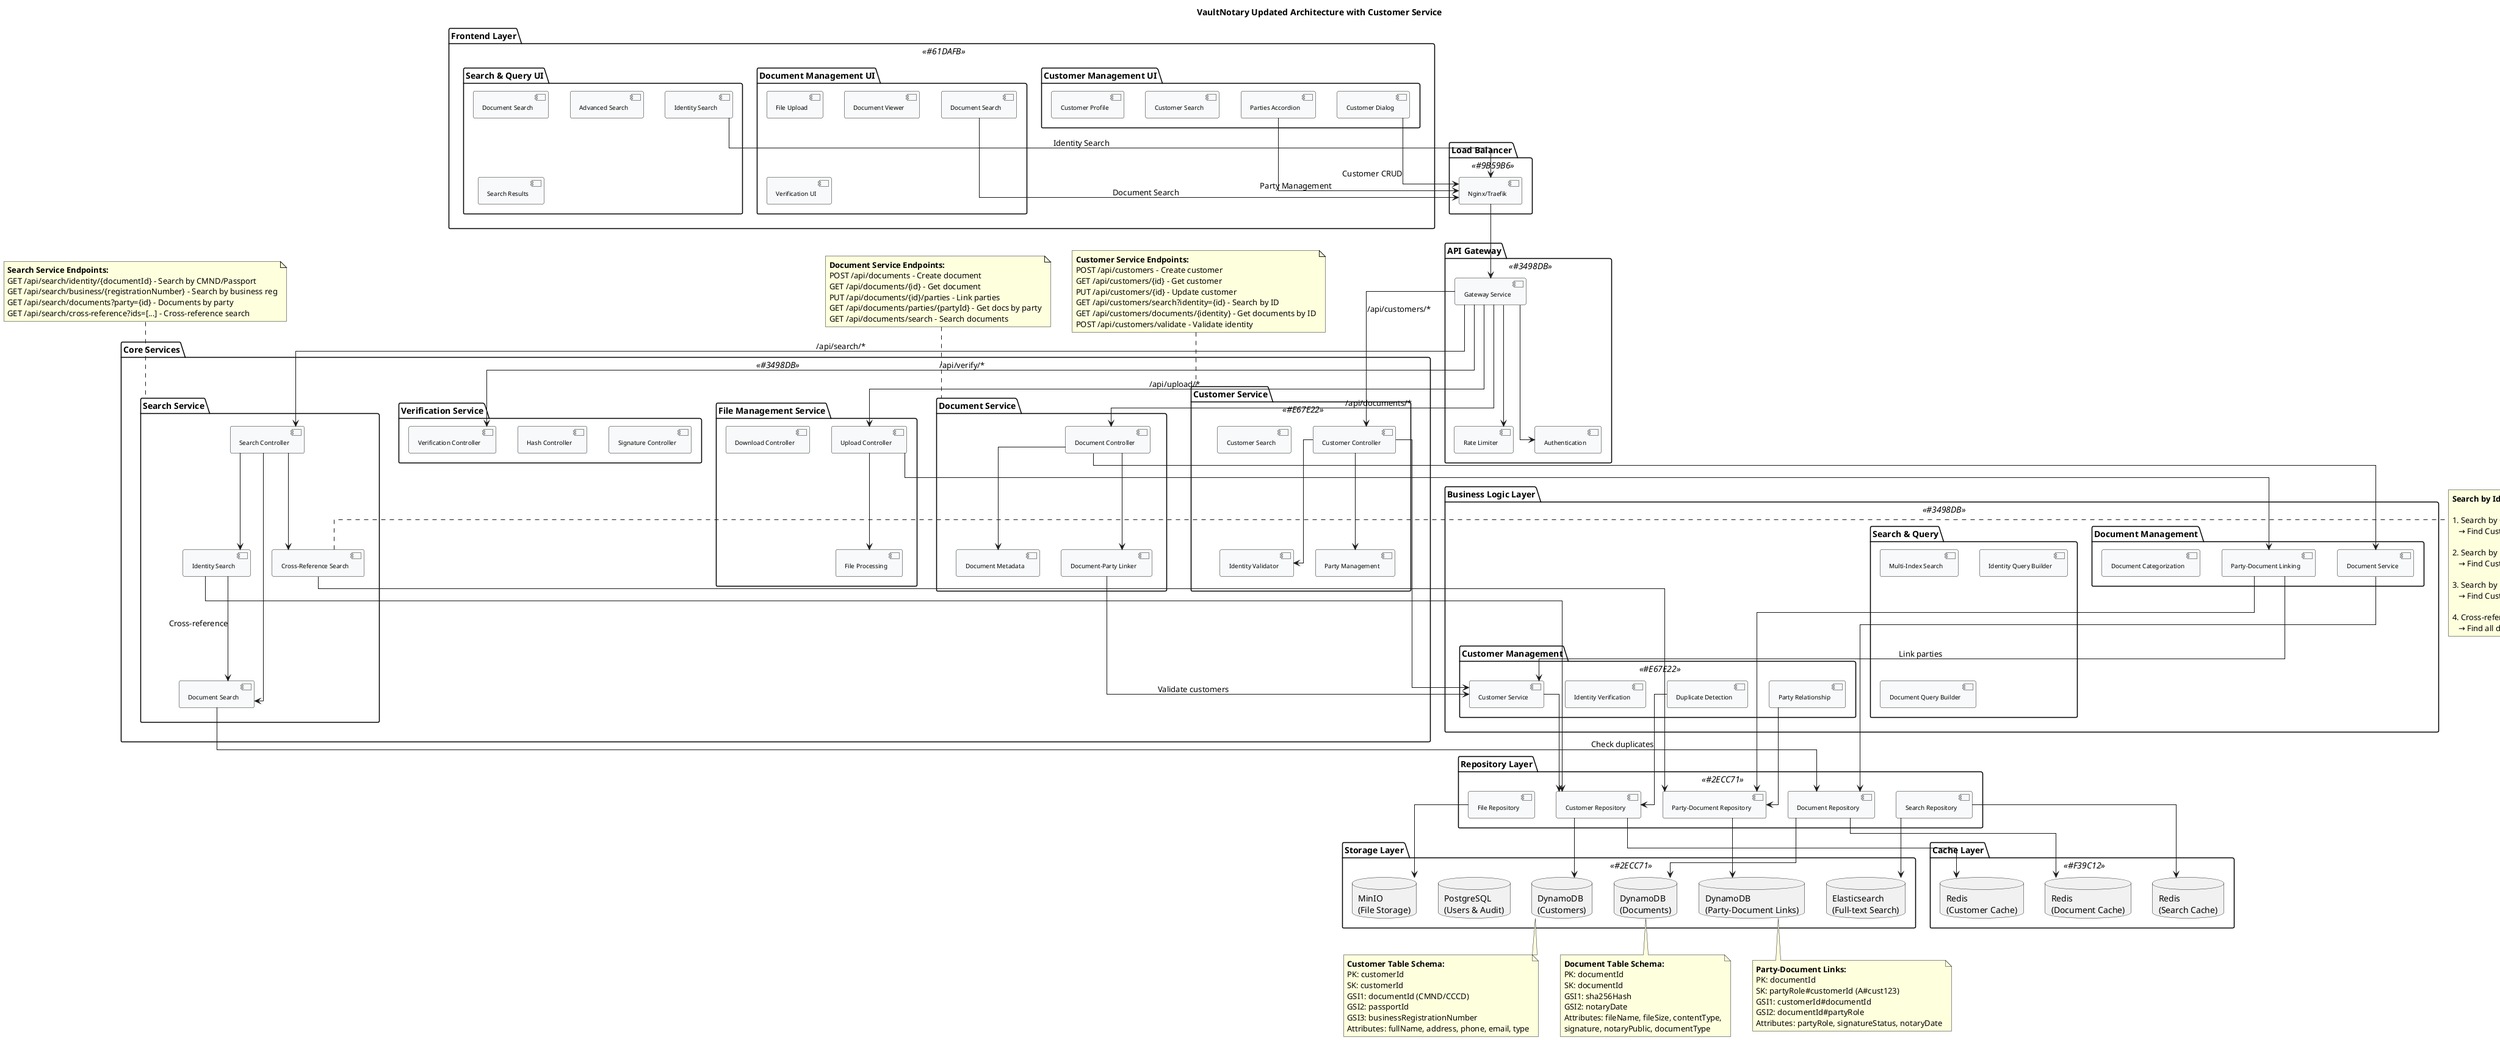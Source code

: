 @startuml VaultNotary Updated Architecture with Customer Service

!define FRONTENDCOLOR #61DAFB
!define BACKENDCOLOR #3498DB
!define DATACOLOR #2ECC71
!define SECURITYCOLOR #E74C3C
!define INFRACOLOR #9B59B6
!define CACHECOLOR #F39C12
!define CUSTOMERCOLOR #E67E22

skinparam componentStyle uml2
skinparam linetype ortho
skinparam backgroundColor #FFFFFF
skinparam componentBackgroundColor #F8F9FA
skinparam component {
  FontSize 10
  FontName Arial
}

title VaultNotary Updated Architecture with Customer Service

' ======================
' FRONTEND ARCHITECTURE
' ======================

package "Frontend Layer" as frontend_layer <<FRONTENDCOLOR>> {
  
  package "Customer Management UI" as customer_ui {
    component [Customer Dialog] as customer_dialog
    component [Parties Accordion] as parties_accordion
    component [Customer Search] as customer_search
    component [Customer Profile] as customer_profile
  }
  
  package "Document Management UI" as document_ui {
    component [File Upload] as file_upload
    component [Document Search] as doc_search
    component [Document Viewer] as doc_viewer
    component [Verification UI] as verification_ui
  }
  
  package "Search & Query UI" as search_ui {
    component [Identity Search] as identity_search
    component [Document Search] as document_search
    component [Advanced Search] as advanced_search
    component [Search Results] as search_results
  }
}

' ======================
' BACKEND ARCHITECTURE
' ======================

package "Load Balancer" as lb <<INFRACOLOR>> {
  component [Nginx/Traefik] as nginx
}

package "API Gateway" as api_gateway <<BACKENDCOLOR>> {
  component [Gateway Service] as gateway
  component [Rate Limiter] as rate_limiter
  component [Authentication] as auth_middleware
}

package "Core Services" as core_services <<BACKENDCOLOR>> {
  
  package "Customer Service" as customer_service <<CUSTOMERCOLOR>> {
    component [Customer Controller] as customer_ctrl
    component [Party Management] as party_mgmt
    component [Identity Validator] as identity_validator
    component [Customer Search] as customer_search_svc
  }
  
  package "Document Service" as document_service {
    component [Document Controller] as doc_ctrl
    component [Document-Party Linker] as doc_party_linker
    component [Document Metadata] as doc_metadata
  }
  
  package "File Management Service" as file_service {
    component [Upload Controller] as upload_ctrl
    component [Download Controller] as download_ctrl
    component [File Processing] as file_processing
  }
  
  package "Search Service" as search_service {
    component [Search Controller] as search_ctrl
    component [Identity Search] as identity_search_svc
    component [Document Search] as doc_search_svc
    component [Cross-Reference Search] as cross_ref_search
  }
  
  package "Verification Service" as verify_service {
    component [Signature Controller] as signature_ctrl
    component [Hash Controller] as hash_ctrl
    component [Verification Controller] as verify_ctrl
  }
}

package "Business Logic Layer" as business_logic <<BACKENDCOLOR>> {
  
  package "Customer Management" as customer_mgmt <<CUSTOMERCOLOR>> {
    component [Customer Service] as customer_svc
    component [Party Relationship] as party_relationship
    component [Identity Verification] as identity_verification
    component [Duplicate Detection] as duplicate_detection
  }
  
  package "Document Management" as document_mgmt {
    component [Document Service] as document_svc
    component [Party-Document Linking] as party_doc_linking
    component [Document Categorization] as doc_categorization
  }
  
  package "Search & Query" as search_query {
    component [Multi-Index Search] as multi_index_search
    component [Identity Query Builder] as identity_query_builder
    component [Document Query Builder] as doc_query_builder
  }
}

package "Repository Layer" as repository_layer <<DATACOLOR>> {
  component [Customer Repository] as customer_repo
  component [Document Repository] as document_repo
  component [Party-Document Repository] as party_doc_repo
  component [File Repository] as file_repo
  component [Search Repository] as search_repo
}

' ======================
' DATA & STORAGE LAYER
' ======================

package "Storage Layer" as storage_layer <<DATACOLOR>> {
  database "DynamoDB\n(Documents)" as dynamo_docs
  database "DynamoDB\n(Customers)" as dynamo_customers
  database "DynamoDB\n(Party-Document Links)" as dynamo_party_docs
  database "MinIO\n(File Storage)" as minio
  database "PostgreSQL\n(Users & Audit)" as postgres
  database "Elasticsearch\n(Full-text Search)" as elasticsearch
}

package "Cache Layer" as cache_layer <<CACHECOLOR>> {
  database "Redis\n(Customer Cache)" as redis_customer
  database "Redis\n(Document Cache)" as redis_document
  database "Redis\n(Search Cache)" as redis_search
}

' ======================
' CONNECTIONS
' ======================

' Frontend to Backend
customer_dialog --> nginx : Customer CRUD
parties_accordion --> nginx : Party Management
identity_search --> nginx : Identity Search
doc_search --> nginx : Document Search

' API Gateway
nginx --> gateway
gateway --> rate_limiter
gateway --> auth_middleware
gateway --> customer_ctrl : /api/customers/*
gateway --> doc_ctrl : /api/documents/*
gateway --> search_ctrl : /api/search/*
gateway --> upload_ctrl : /api/upload/*
gateway --> verify_ctrl : /api/verify/*

' Controllers to Services
customer_ctrl --> customer_svc
customer_ctrl --> party_mgmt
customer_ctrl --> identity_validator

doc_ctrl --> document_svc
doc_ctrl --> doc_party_linker
doc_ctrl --> doc_metadata

search_ctrl --> identity_search_svc
search_ctrl --> doc_search_svc
search_ctrl --> cross_ref_search

upload_ctrl --> file_processing
upload_ctrl --> party_doc_linking

' Services to Repositories
customer_svc --> customer_repo
party_relationship --> party_doc_repo
document_svc --> document_repo
party_doc_linking --> party_doc_repo
identity_search_svc --> customer_repo
doc_search_svc --> document_repo
cross_ref_search --> party_doc_repo

' Repositories to Storage
customer_repo --> dynamo_customers
document_repo --> dynamo_docs
party_doc_repo --> dynamo_party_docs
file_repo --> minio
search_repo --> elasticsearch

' Caching
customer_repo --> redis_customer
document_repo --> redis_document
search_repo --> redis_search

' Cross-service communication
doc_party_linker --> customer_svc : Validate customers
party_doc_linking --> customer_svc : Link parties
identity_search_svc --> doc_search_svc : Cross-reference
duplicate_detection --> customer_repo : Check duplicates

' ======================
' DETAILED NOTES
' ======================

note top of customer_service
  **Customer Service Endpoints:**
  POST /api/customers - Create customer
  GET /api/customers/{id} - Get customer
  PUT /api/customers/{id} - Update customer
  GET /api/customers/search?identity={id} - Search by ID
  GET /api/customers/documents/{identity} - Get documents by ID
  POST /api/customers/validate - Validate identity
end note

note top of document_service
  **Document Service Endpoints:**
  POST /api/documents - Create document
  GET /api/documents/{id} - Get document
  PUT /api/documents/{id}/parties - Link parties
  GET /api/documents/parties/{partyId} - Get docs by party
  GET /api/documents/search - Search documents
end note

note top of search_service
  **Search Service Endpoints:**
  GET /api/search/identity/{documentId} - Search by CMND/Passport
  GET /api/search/business/{registrationNumber} - Search by business reg
  GET /api/search/documents?party={id} - Documents by party
  GET /api/search/cross-reference?ids=[...] - Cross-reference search
end note

note bottom of dynamo_customers
  **Customer Table Schema:**
  PK: customerId
  SK: customerId
  GSI1: documentId (CMND/CCCD)
  GSI2: passportId
  GSI3: businessRegistrationNumber
  Attributes: fullName, address, phone, email, type
end note

note bottom of dynamo_party_docs
  **Party-Document Links:**
  PK: documentId
  SK: partyRole#customerId (A#cust123)
  GSI1: customerId#documentId
  GSI2: documentId#partyRole
  Attributes: partyRole, signatureStatus, notaryDate
end note

note bottom of dynamo_docs
  **Document Table Schema:**
  PK: documentId
  SK: documentId
  GSI1: sha256Hash
  GSI2: notaryDate
  Attributes: fileName, fileSize, contentType,
  signature, notaryPublic, documentType
end note

' ======================
' SEARCH FLOW EXAMPLES
' ======================

note right of cross_ref_search
  **Search by Identity Examples:**
  
  1. Search by CMND: "123456789"
     → Find Customer → Get Documents
  
  2. Search by Passport: "AB1234567"
     → Find Customer → Get Documents
  
  3. Search by Business Reg: "0123456789"
     → Find Customer → Get Documents
  
  4. Cross-reference search:
     → Find all documents involving multiple parties
end note

@enduml